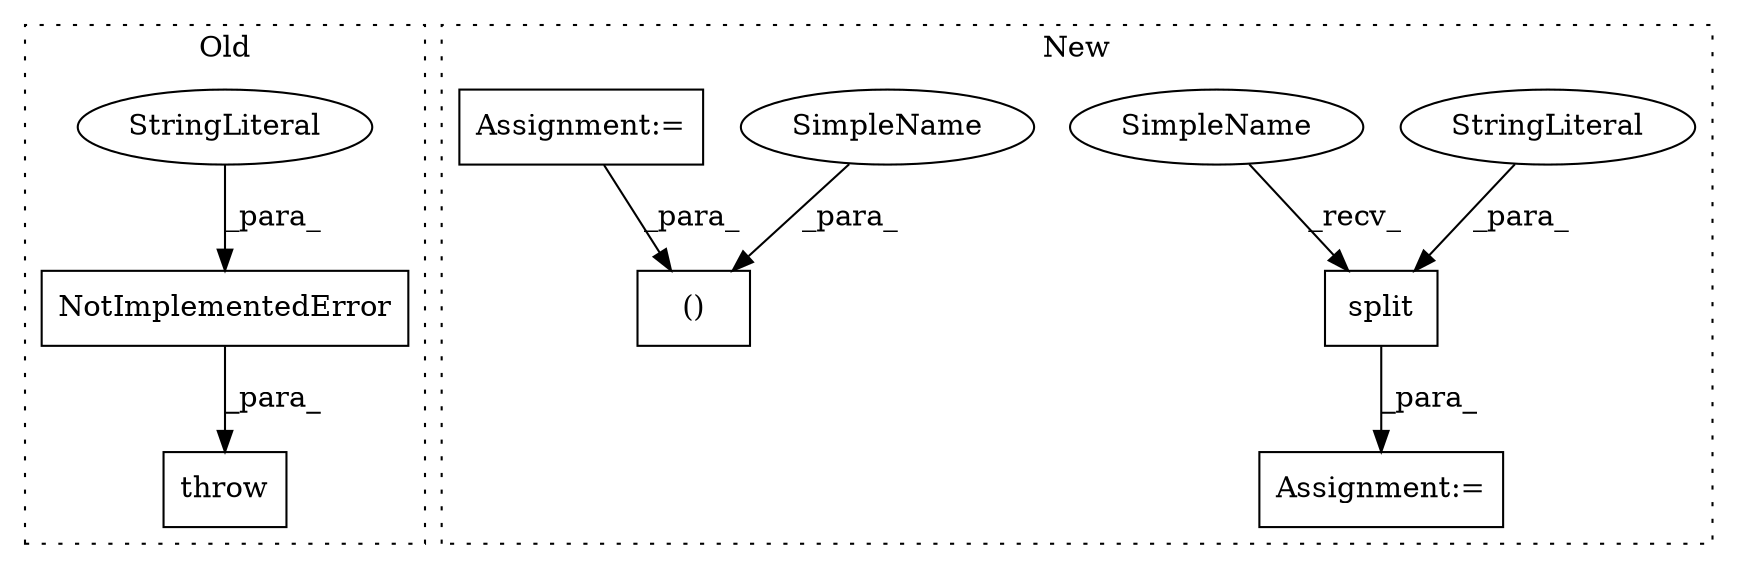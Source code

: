 digraph G {
subgraph cluster0 {
1 [label="NotImplementedError" a="32" s="13901,13987" l="20,1" shape="box"];
4 [label="throw" a="53" s="13895" l="6" shape="box"];
6 [label="StringLiteral" a="45" s="13921" l="66" shape="ellipse"];
label = "Old";
style="dotted";
}
subgraph cluster1 {
2 [label="split" a="32" s="14284,14293" l="6,1" shape="box"];
3 [label="StringLiteral" a="45" s="14290" l="3" shape="ellipse"];
5 [label="Assignment:=" a="7" s="14273" l="2" shape="box"];
7 [label="()" a="106" s="14251" l="22" shape="box"];
8 [label="Assignment:=" a="7" s="13715" l="1" shape="box"];
9 [label="SimpleName" a="42" s="14275" l="8" shape="ellipse"];
10 [label="SimpleName" a="42" s="14265" l="8" shape="ellipse"];
label = "New";
style="dotted";
}
1 -> 4 [label="_para_"];
2 -> 5 [label="_para_"];
3 -> 2 [label="_para_"];
6 -> 1 [label="_para_"];
8 -> 7 [label="_para_"];
9 -> 2 [label="_recv_"];
10 -> 7 [label="_para_"];
}